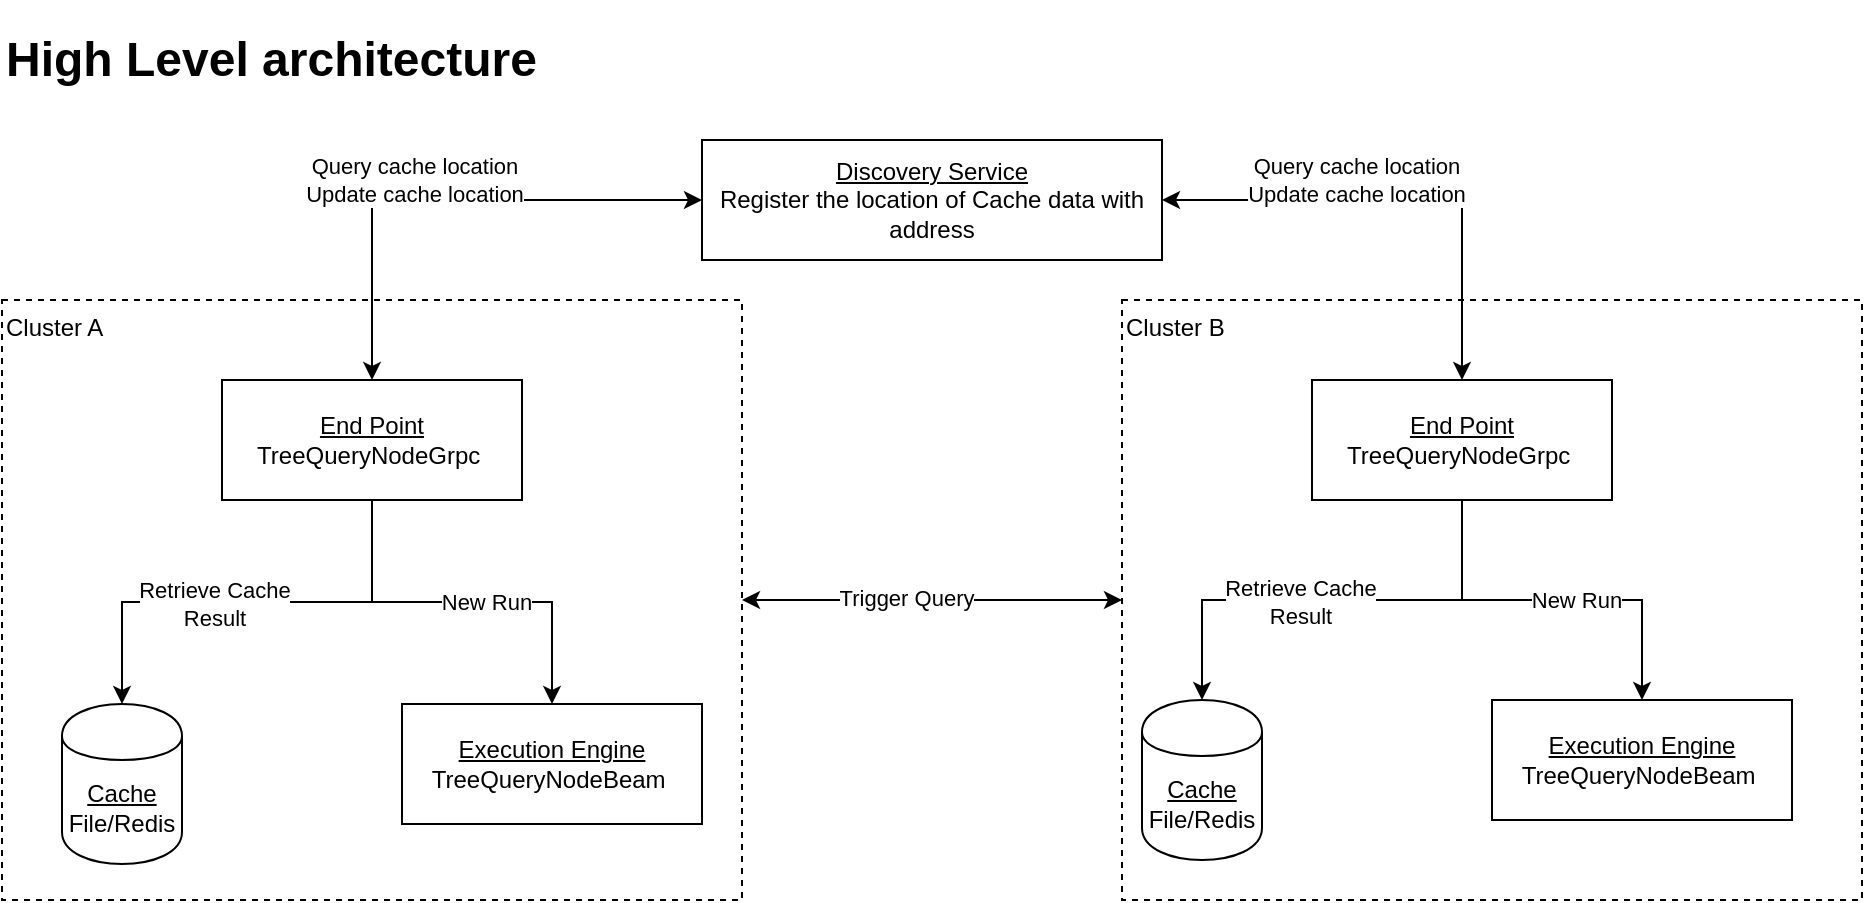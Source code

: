 <mxfile version="12.9.11" type="device"><diagram id="tYZfPdOkFBaqOgdDCDTu" name="Page-1"><mxGraphModel dx="659" dy="456" grid="1" gridSize="10" guides="1" tooltips="1" connect="1" arrows="1" fold="1" page="1" pageScale="1" pageWidth="850" pageHeight="1100" math="0" shadow="0"><root><mxCell id="0"/><mxCell id="1" parent="0"/><mxCell id="t9dgmL2lpqGNdqDN_8f4-24" value="Cluster A" style="rounded=0;whiteSpace=wrap;html=1;verticalAlign=top;fillColor=none;align=left;dashed=1;" vertex="1" parent="1"><mxGeometry x="30" y="180" width="370" height="300" as="geometry"/></mxCell><mxCell id="t9dgmL2lpqGNdqDN_8f4-1" value="&lt;u&gt;Execution Engine&lt;/u&gt;&lt;br&gt;TreeQueryNodeBeam&amp;nbsp;" style="rounded=0;whiteSpace=wrap;html=1;" vertex="1" parent="1"><mxGeometry x="230" y="382" width="150" height="60" as="geometry"/></mxCell><mxCell id="t9dgmL2lpqGNdqDN_8f4-2" value="&lt;u&gt;Cache&lt;/u&gt;&lt;br&gt;File/Redis" style="shape=cylinder;whiteSpace=wrap;html=1;boundedLbl=1;backgroundOutline=1;" vertex="1" parent="1"><mxGeometry x="60" y="382" width="60" height="80" as="geometry"/></mxCell><mxCell id="t9dgmL2lpqGNdqDN_8f4-4" style="edgeStyle=orthogonalEdgeStyle;rounded=0;orthogonalLoop=1;jettySize=auto;html=1;exitX=0.5;exitY=1;exitDx=0;exitDy=0;" edge="1" parent="1" source="t9dgmL2lpqGNdqDN_8f4-3" target="t9dgmL2lpqGNdqDN_8f4-2"><mxGeometry relative="1" as="geometry"/></mxCell><mxCell id="t9dgmL2lpqGNdqDN_8f4-7" value="Retrieve Cache&lt;br&gt;Result" style="edgeLabel;html=1;align=center;verticalAlign=middle;resizable=0;points=[];" vertex="1" connectable="0" parent="t9dgmL2lpqGNdqDN_8f4-4"><mxGeometry x="0.145" y="1" relative="1" as="geometry"><mxPoint as="offset"/></mxGeometry></mxCell><mxCell id="t9dgmL2lpqGNdqDN_8f4-5" style="edgeStyle=orthogonalEdgeStyle;rounded=0;orthogonalLoop=1;jettySize=auto;html=1;exitX=0.5;exitY=1;exitDx=0;exitDy=0;" edge="1" parent="1" source="t9dgmL2lpqGNdqDN_8f4-3" target="t9dgmL2lpqGNdqDN_8f4-1"><mxGeometry relative="1" as="geometry"/></mxCell><mxCell id="t9dgmL2lpqGNdqDN_8f4-6" value="New Run" style="edgeLabel;html=1;align=center;verticalAlign=middle;resizable=0;points=[];" vertex="1" connectable="0" parent="t9dgmL2lpqGNdqDN_8f4-5"><mxGeometry x="0.12" relative="1" as="geometry"><mxPoint as="offset"/></mxGeometry></mxCell><mxCell id="t9dgmL2lpqGNdqDN_8f4-3" value="&lt;u&gt;End Point&lt;/u&gt;&lt;br&gt;TreeQueryNodeGrpc&amp;nbsp;" style="rounded=0;whiteSpace=wrap;html=1;" vertex="1" parent="1"><mxGeometry x="140" y="220" width="150" height="60" as="geometry"/></mxCell><mxCell id="t9dgmL2lpqGNdqDN_8f4-8" value="&lt;u&gt;Execution Engine&lt;/u&gt;&lt;br&gt;TreeQueryNodeBeam&amp;nbsp;" style="rounded=0;whiteSpace=wrap;html=1;" vertex="1" parent="1"><mxGeometry x="775" y="380" width="150" height="60" as="geometry"/></mxCell><mxCell id="t9dgmL2lpqGNdqDN_8f4-9" value="&lt;u&gt;Cache&lt;/u&gt;&lt;br&gt;File/Redis" style="shape=cylinder;whiteSpace=wrap;html=1;boundedLbl=1;backgroundOutline=1;" vertex="1" parent="1"><mxGeometry x="600" y="380" width="60" height="80" as="geometry"/></mxCell><mxCell id="t9dgmL2lpqGNdqDN_8f4-10" style="edgeStyle=orthogonalEdgeStyle;rounded=0;orthogonalLoop=1;jettySize=auto;html=1;exitX=0.5;exitY=1;exitDx=0;exitDy=0;" edge="1" parent="1" source="t9dgmL2lpqGNdqDN_8f4-14" target="t9dgmL2lpqGNdqDN_8f4-9"><mxGeometry relative="1" as="geometry"/></mxCell><mxCell id="t9dgmL2lpqGNdqDN_8f4-11" value="Retrieve Cache&lt;br&gt;Result" style="edgeLabel;html=1;align=center;verticalAlign=middle;resizable=0;points=[];" vertex="1" connectable="0" parent="t9dgmL2lpqGNdqDN_8f4-10"><mxGeometry x="0.145" y="1" relative="1" as="geometry"><mxPoint as="offset"/></mxGeometry></mxCell><mxCell id="t9dgmL2lpqGNdqDN_8f4-12" style="edgeStyle=orthogonalEdgeStyle;rounded=0;orthogonalLoop=1;jettySize=auto;html=1;exitX=0.5;exitY=1;exitDx=0;exitDy=0;" edge="1" parent="1" source="t9dgmL2lpqGNdqDN_8f4-14" target="t9dgmL2lpqGNdqDN_8f4-8"><mxGeometry relative="1" as="geometry"/></mxCell><mxCell id="t9dgmL2lpqGNdqDN_8f4-13" value="New Run" style="edgeLabel;html=1;align=center;verticalAlign=middle;resizable=0;points=[];" vertex="1" connectable="0" parent="t9dgmL2lpqGNdqDN_8f4-12"><mxGeometry x="0.12" relative="1" as="geometry"><mxPoint as="offset"/></mxGeometry></mxCell><mxCell id="t9dgmL2lpqGNdqDN_8f4-14" value="&lt;u&gt;End Point&lt;/u&gt;&lt;br&gt;TreeQueryNodeGrpc&amp;nbsp;" style="rounded=0;whiteSpace=wrap;html=1;" vertex="1" parent="1"><mxGeometry x="685" y="220" width="150" height="60" as="geometry"/></mxCell><mxCell id="t9dgmL2lpqGNdqDN_8f4-16" style="edgeStyle=orthogonalEdgeStyle;rounded=0;orthogonalLoop=1;jettySize=auto;html=1;exitX=0;exitY=0.5;exitDx=0;exitDy=0;entryX=0.5;entryY=0;entryDx=0;entryDy=0;startArrow=classic;startFill=1;" edge="1" parent="1" source="t9dgmL2lpqGNdqDN_8f4-15" target="t9dgmL2lpqGNdqDN_8f4-3"><mxGeometry relative="1" as="geometry"/></mxCell><mxCell id="t9dgmL2lpqGNdqDN_8f4-22" value="Query cache location&lt;br&gt;Update cache location" style="edgeLabel;html=1;align=center;verticalAlign=middle;resizable=0;points=[];" vertex="1" connectable="0" parent="t9dgmL2lpqGNdqDN_8f4-16"><mxGeometry x="-0.179" y="2" relative="1" as="geometry"><mxPoint x="-40" y="-12" as="offset"/></mxGeometry></mxCell><mxCell id="t9dgmL2lpqGNdqDN_8f4-15" value="&lt;u&gt;Discovery Service&lt;/u&gt;&lt;br&gt;Register the location of Cache data with address" style="rounded=0;whiteSpace=wrap;html=1;" vertex="1" parent="1"><mxGeometry x="380" y="100" width="230" height="60" as="geometry"/></mxCell><mxCell id="t9dgmL2lpqGNdqDN_8f4-17" style="edgeStyle=orthogonalEdgeStyle;rounded=0;orthogonalLoop=1;jettySize=auto;html=1;exitX=1;exitY=0.5;exitDx=0;exitDy=0;entryX=0.5;entryY=0;entryDx=0;entryDy=0;startArrow=classic;startFill=1;" edge="1" parent="1" source="t9dgmL2lpqGNdqDN_8f4-15" target="t9dgmL2lpqGNdqDN_8f4-14"><mxGeometry relative="1" as="geometry"><mxPoint x="320" y="140" as="sourcePoint"/><mxPoint x="255" y="240" as="targetPoint"/></mxGeometry></mxCell><mxCell id="t9dgmL2lpqGNdqDN_8f4-23" value="Query cache location&lt;br&gt;Update cache location" style="edgeLabel;html=1;align=center;verticalAlign=middle;resizable=0;points=[];" vertex="1" connectable="0" parent="t9dgmL2lpqGNdqDN_8f4-17"><mxGeometry x="-0.326" relative="1" as="geometry"><mxPoint x="16" y="-10" as="offset"/></mxGeometry></mxCell><mxCell id="t9dgmL2lpqGNdqDN_8f4-20" value="&lt;h2&gt;&lt;font style=&quot;font-size: 24px&quot;&gt;High Level architecture&lt;/font&gt;&lt;/h2&gt;" style="text;html=1;strokeColor=none;fillColor=none;align=left;verticalAlign=middle;whiteSpace=wrap;rounded=0;" vertex="1" parent="1"><mxGeometry x="30" y="50" width="290" height="20" as="geometry"/></mxCell><mxCell id="t9dgmL2lpqGNdqDN_8f4-25" value="Cluster B" style="rounded=0;whiteSpace=wrap;html=1;verticalAlign=top;fillColor=none;align=left;dashed=1;" vertex="1" parent="1"><mxGeometry x="590" y="180" width="370" height="300" as="geometry"/></mxCell><mxCell id="t9dgmL2lpqGNdqDN_8f4-26" value="" style="endArrow=classic;startArrow=classic;html=1;" edge="1" parent="1" source="t9dgmL2lpqGNdqDN_8f4-24" target="t9dgmL2lpqGNdqDN_8f4-25"><mxGeometry width="50" height="50" relative="1" as="geometry"><mxPoint x="350" y="280" as="sourcePoint"/><mxPoint x="400" y="230" as="targetPoint"/></mxGeometry></mxCell><mxCell id="t9dgmL2lpqGNdqDN_8f4-27" value="Trigger Query" style="edgeLabel;html=1;align=center;verticalAlign=middle;resizable=0;points=[];" vertex="1" connectable="0" parent="t9dgmL2lpqGNdqDN_8f4-26"><mxGeometry x="-0.137" y="1" relative="1" as="geometry"><mxPoint as="offset"/></mxGeometry></mxCell></root></mxGraphModel></diagram></mxfile>